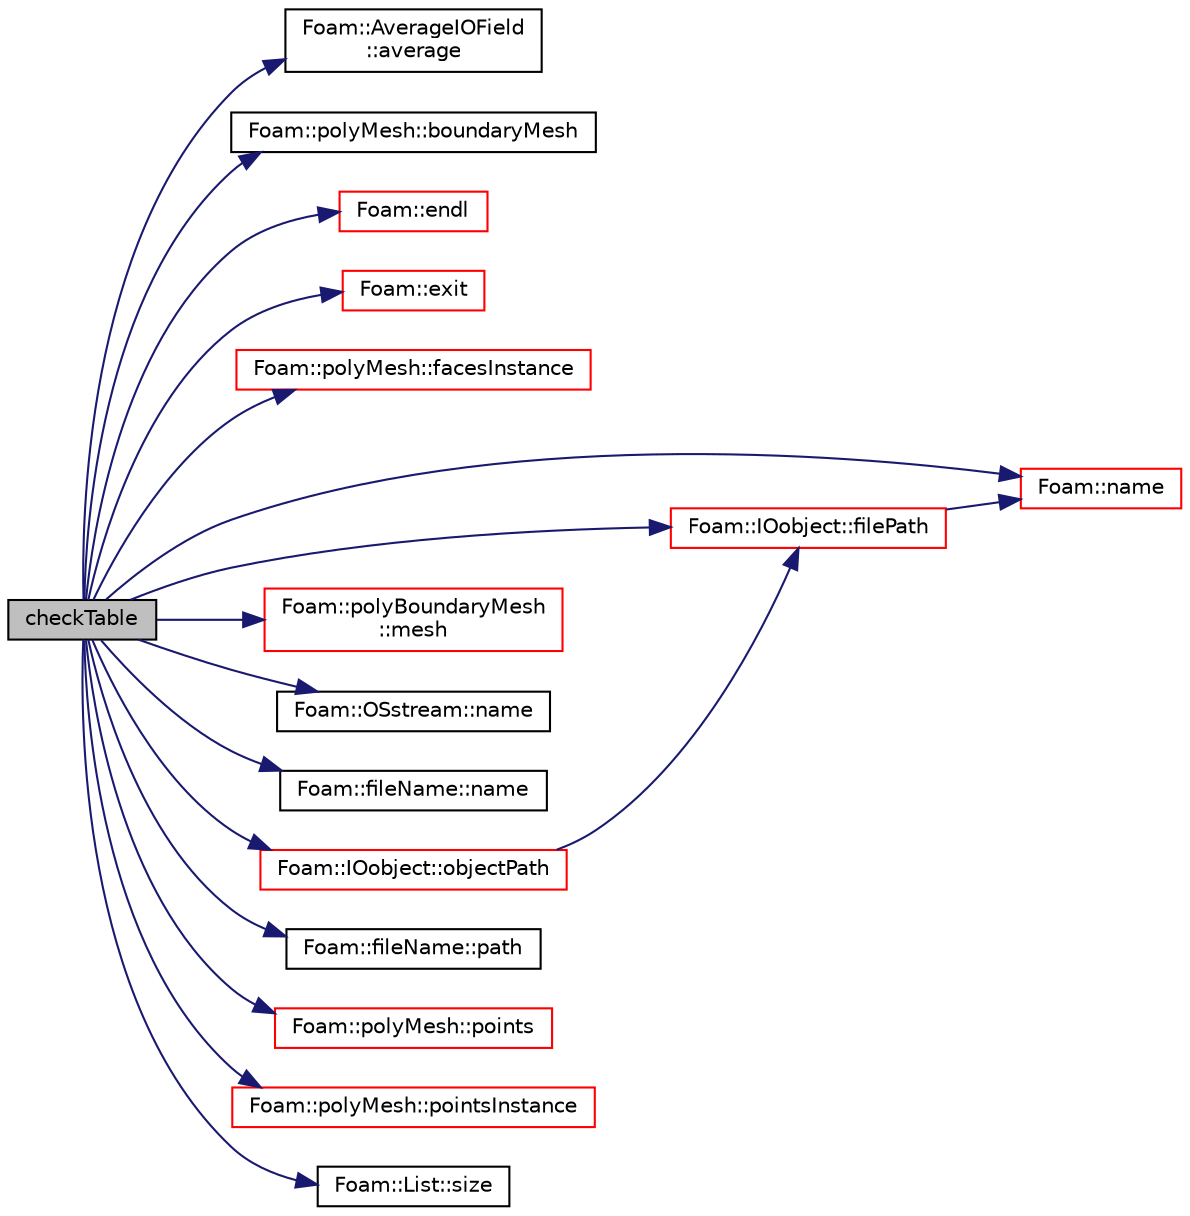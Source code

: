 digraph "checkTable"
{
  bgcolor="transparent";
  edge [fontname="Helvetica",fontsize="10",labelfontname="Helvetica",labelfontsize="10"];
  node [fontname="Helvetica",fontsize="10",shape=record];
  rankdir="LR";
  Node1 [label="checkTable",height=0.2,width=0.4,color="black", fillcolor="grey75", style="filled", fontcolor="black"];
  Node1 -> Node2 [color="midnightblue",fontsize="10",style="solid",fontname="Helvetica"];
  Node2 [label="Foam::AverageIOField\l::average",height=0.2,width=0.4,color="black",URL="$a00086.html#a2c2511071733c6627f0afd9101906008"];
  Node1 -> Node3 [color="midnightblue",fontsize="10",style="solid",fontname="Helvetica"];
  Node3 [label="Foam::polyMesh::boundaryMesh",height=0.2,width=0.4,color="black",URL="$a01961.html#a6b7f5ba89250dbd7a1c6c7860ab60fe3",tooltip="Return boundary mesh. "];
  Node1 -> Node4 [color="midnightblue",fontsize="10",style="solid",fontname="Helvetica"];
  Node4 [label="Foam::endl",height=0.2,width=0.4,color="red",URL="$a10936.html#a2db8fe02a0d3909e9351bb4275b23ce4",tooltip="Add newline and flush stream. "];
  Node1 -> Node5 [color="midnightblue",fontsize="10",style="solid",fontname="Helvetica"];
  Node5 [label="Foam::exit",height=0.2,width=0.4,color="red",URL="$a10936.html#a06ca7250d8e89caf05243ec094843642"];
  Node1 -> Node6 [color="midnightblue",fontsize="10",style="solid",fontname="Helvetica"];
  Node6 [label="Foam::polyMesh::facesInstance",height=0.2,width=0.4,color="red",URL="$a01961.html#a8a91e85dc9825a7ae05720d4e7b48f2a",tooltip="Return the current instance directory for faces. "];
  Node1 -> Node7 [color="midnightblue",fontsize="10",style="solid",fontname="Helvetica"];
  Node7 [label="Foam::IOobject::filePath",height=0.2,width=0.4,color="red",URL="$a01203.html#ae01669f614e6edcf76455737b47707fd",tooltip="Return complete path + object name if the file exists. "];
  Node7 -> Node8 [color="midnightblue",fontsize="10",style="solid",fontname="Helvetica"];
  Node8 [label="Foam::name",height=0.2,width=0.4,color="red",URL="$a10936.html#adcb0df2bd4953cb6bb390272d8263c3a",tooltip="Return a string representation of a complex. "];
  Node1 -> Node9 [color="midnightblue",fontsize="10",style="solid",fontname="Helvetica"];
  Node9 [label="Foam::polyBoundaryMesh\l::mesh",height=0.2,width=0.4,color="red",URL="$a01955.html#aa51573bc757d5d5bb058db0464886447",tooltip="Return the mesh reference. "];
  Node1 -> Node10 [color="midnightblue",fontsize="10",style="solid",fontname="Helvetica"];
  Node10 [label="Foam::OSstream::name",height=0.2,width=0.4,color="black",URL="$a01781.html#ab27acd1d200f0d245337451aa2f31517",tooltip="Return the name of the stream. "];
  Node1 -> Node11 [color="midnightblue",fontsize="10",style="solid",fontname="Helvetica"];
  Node11 [label="Foam::fileName::name",height=0.2,width=0.4,color="black",URL="$a00793.html#a998485fa6e866c6158d991d4cfd4e384",tooltip="Return file name (part beyond last /) "];
  Node1 -> Node8 [color="midnightblue",fontsize="10",style="solid",fontname="Helvetica"];
  Node1 -> Node12 [color="midnightblue",fontsize="10",style="solid",fontname="Helvetica"];
  Node12 [label="Foam::IOobject::objectPath",height=0.2,width=0.4,color="red",URL="$a01203.html#ae9ba7dea4e76406505be53e67a8b91f4",tooltip="Return complete path + object name. "];
  Node12 -> Node7 [color="midnightblue",fontsize="10",style="solid",fontname="Helvetica"];
  Node1 -> Node13 [color="midnightblue",fontsize="10",style="solid",fontname="Helvetica"];
  Node13 [label="Foam::fileName::path",height=0.2,width=0.4,color="black",URL="$a00793.html#a64f21303d7e52f52cda7be219af9ef54",tooltip="Return directory path name (part before last /) "];
  Node1 -> Node14 [color="midnightblue",fontsize="10",style="solid",fontname="Helvetica"];
  Node14 [label="Foam::polyMesh::points",height=0.2,width=0.4,color="red",URL="$a01961.html#a084ae534298576408f063a6b3b820959",tooltip="Return raw points. "];
  Node1 -> Node15 [color="midnightblue",fontsize="10",style="solid",fontname="Helvetica"];
  Node15 [label="Foam::polyMesh::pointsInstance",height=0.2,width=0.4,color="red",URL="$a01961.html#a53d666389621432730eebcc16566c363",tooltip="Return the current instance directory for points. "];
  Node1 -> Node16 [color="midnightblue",fontsize="10",style="solid",fontname="Helvetica"];
  Node16 [label="Foam::List::size",height=0.2,width=0.4,color="black",URL="$a01397.html#a8a5f6fa29bd4b500caf186f60245b384",tooltip="Override size to be inconsistent with allocated storage. "];
}
